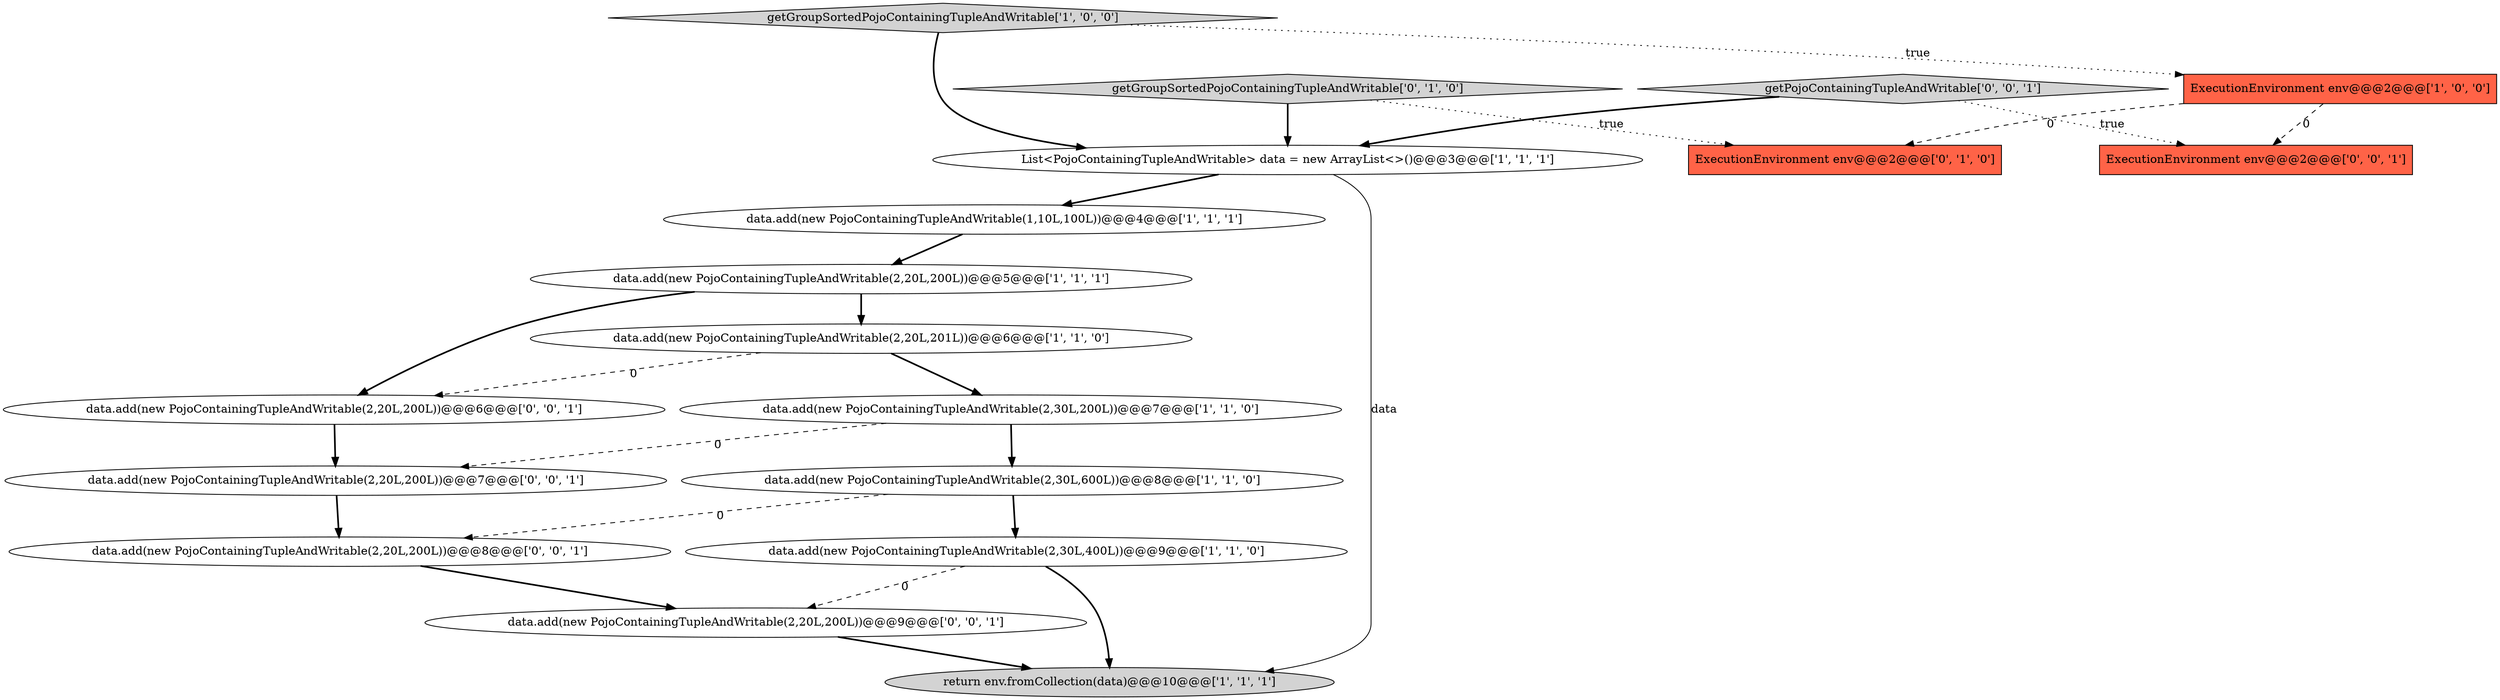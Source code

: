 digraph {
1 [style = filled, label = "data.add(new PojoContainingTupleAndWritable(1,10L,100L))@@@4@@@['1', '1', '1']", fillcolor = white, shape = ellipse image = "AAA0AAABBB1BBB"];
7 [style = filled, label = "data.add(new PojoContainingTupleAndWritable(2,30L,600L))@@@8@@@['1', '1', '0']", fillcolor = white, shape = ellipse image = "AAA0AAABBB1BBB"];
11 [style = filled, label = "ExecutionEnvironment env@@@2@@@['0', '1', '0']", fillcolor = tomato, shape = box image = "AAA1AAABBB2BBB"];
0 [style = filled, label = "ExecutionEnvironment env@@@2@@@['1', '0', '0']", fillcolor = tomato, shape = box image = "AAA1AAABBB1BBB"];
12 [style = filled, label = "getPojoContainingTupleAndWritable['0', '0', '1']", fillcolor = lightgray, shape = diamond image = "AAA0AAABBB3BBB"];
15 [style = filled, label = "data.add(new PojoContainingTupleAndWritable(2,20L,200L))@@@8@@@['0', '0', '1']", fillcolor = white, shape = ellipse image = "AAA0AAABBB3BBB"];
4 [style = filled, label = "data.add(new PojoContainingTupleAndWritable(2,20L,200L))@@@5@@@['1', '1', '1']", fillcolor = white, shape = ellipse image = "AAA0AAABBB1BBB"];
8 [style = filled, label = "return env.fromCollection(data)@@@10@@@['1', '1', '1']", fillcolor = lightgray, shape = ellipse image = "AAA0AAABBB1BBB"];
14 [style = filled, label = "ExecutionEnvironment env@@@2@@@['0', '0', '1']", fillcolor = tomato, shape = box image = "AAA0AAABBB3BBB"];
10 [style = filled, label = "getGroupSortedPojoContainingTupleAndWritable['0', '1', '0']", fillcolor = lightgray, shape = diamond image = "AAA0AAABBB2BBB"];
13 [style = filled, label = "data.add(new PojoContainingTupleAndWritable(2,20L,200L))@@@6@@@['0', '0', '1']", fillcolor = white, shape = ellipse image = "AAA0AAABBB3BBB"];
16 [style = filled, label = "data.add(new PojoContainingTupleAndWritable(2,20L,200L))@@@7@@@['0', '0', '1']", fillcolor = white, shape = ellipse image = "AAA0AAABBB3BBB"];
17 [style = filled, label = "data.add(new PojoContainingTupleAndWritable(2,20L,200L))@@@9@@@['0', '0', '1']", fillcolor = white, shape = ellipse image = "AAA0AAABBB3BBB"];
9 [style = filled, label = "data.add(new PojoContainingTupleAndWritable(2,30L,200L))@@@7@@@['1', '1', '0']", fillcolor = white, shape = ellipse image = "AAA0AAABBB1BBB"];
6 [style = filled, label = "getGroupSortedPojoContainingTupleAndWritable['1', '0', '0']", fillcolor = lightgray, shape = diamond image = "AAA0AAABBB1BBB"];
2 [style = filled, label = "data.add(new PojoContainingTupleAndWritable(2,20L,201L))@@@6@@@['1', '1', '0']", fillcolor = white, shape = ellipse image = "AAA0AAABBB1BBB"];
5 [style = filled, label = "List<PojoContainingTupleAndWritable> data = new ArrayList<>()@@@3@@@['1', '1', '1']", fillcolor = white, shape = ellipse image = "AAA0AAABBB1BBB"];
3 [style = filled, label = "data.add(new PojoContainingTupleAndWritable(2,30L,400L))@@@9@@@['1', '1', '0']", fillcolor = white, shape = ellipse image = "AAA0AAABBB1BBB"];
17->8 [style = bold, label=""];
16->15 [style = bold, label=""];
1->4 [style = bold, label=""];
9->16 [style = dashed, label="0"];
3->17 [style = dashed, label="0"];
12->5 [style = bold, label=""];
4->13 [style = bold, label=""];
5->8 [style = solid, label="data"];
0->11 [style = dashed, label="0"];
4->2 [style = bold, label=""];
2->9 [style = bold, label=""];
9->7 [style = bold, label=""];
13->16 [style = bold, label=""];
7->3 [style = bold, label=""];
0->14 [style = dashed, label="0"];
5->1 [style = bold, label=""];
6->5 [style = bold, label=""];
15->17 [style = bold, label=""];
12->14 [style = dotted, label="true"];
10->5 [style = bold, label=""];
10->11 [style = dotted, label="true"];
2->13 [style = dashed, label="0"];
3->8 [style = bold, label=""];
7->15 [style = dashed, label="0"];
6->0 [style = dotted, label="true"];
}
